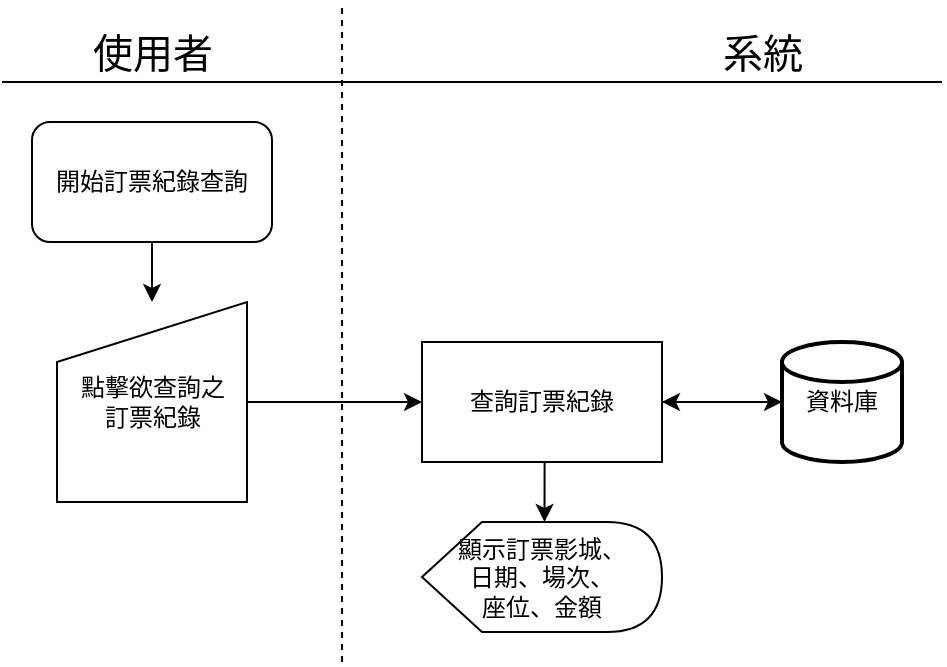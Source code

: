 <mxfile version="13.0.3" type="device"><diagram id="CW_Fa7CK93h9L_DmG8Jj" name="第1頁"><mxGraphModel dx="1038" dy="607" grid="1" gridSize="10" guides="1" tooltips="1" connect="1" arrows="1" fold="1" page="1" pageScale="1" pageWidth="827" pageHeight="1169" math="0" shadow="0"><root><mxCell id="0"/><mxCell id="1" parent="0"/><mxCell id="q7aJEL2P4mU2ruvzePHN-1" value="&lt;font style=&quot;font-size: 20px&quot;&gt;使用者&lt;/font&gt;" style="text;html=1;align=center;verticalAlign=middle;resizable=0;points=[];autosize=1;" vertex="1" parent="1"><mxGeometry x="115" y="55" width="80" height="20" as="geometry"/></mxCell><mxCell id="q7aJEL2P4mU2ruvzePHN-2" value="&lt;font style=&quot;font-size: 20px&quot;&gt;系統&lt;/font&gt;" style="text;html=1;align=center;verticalAlign=middle;resizable=0;points=[];autosize=1;" vertex="1" parent="1"><mxGeometry x="430" y="55" width="60" height="20" as="geometry"/></mxCell><mxCell id="q7aJEL2P4mU2ruvzePHN-6" style="edgeStyle=orthogonalEdgeStyle;rounded=0;orthogonalLoop=1;jettySize=auto;html=1;exitX=0.5;exitY=1;exitDx=0;exitDy=0;" edge="1" parent="1" source="q7aJEL2P4mU2ruvzePHN-3" target="q7aJEL2P4mU2ruvzePHN-5"><mxGeometry relative="1" as="geometry"/></mxCell><mxCell id="q7aJEL2P4mU2ruvzePHN-3" value="開始訂票紀錄查詢" style="rounded=1;whiteSpace=wrap;html=1;" vertex="1" parent="1"><mxGeometry x="95" y="100" width="120" height="60" as="geometry"/></mxCell><mxCell id="q7aJEL2P4mU2ruvzePHN-4" value="" style="endArrow=none;html=1;" edge="1" parent="1"><mxGeometry width="50" height="50" relative="1" as="geometry"><mxPoint x="80" y="80" as="sourcePoint"/><mxPoint x="550" y="80" as="targetPoint"/></mxGeometry></mxCell><mxCell id="q7aJEL2P4mU2ruvzePHN-10" style="edgeStyle=orthogonalEdgeStyle;rounded=0;orthogonalLoop=1;jettySize=auto;html=1;exitX=1;exitY=0.5;exitDx=0;exitDy=0;entryX=0;entryY=0.5;entryDx=0;entryDy=0;" edge="1" parent="1" source="q7aJEL2P4mU2ruvzePHN-5" target="q7aJEL2P4mU2ruvzePHN-7"><mxGeometry relative="1" as="geometry"/></mxCell><mxCell id="q7aJEL2P4mU2ruvzePHN-5" value="點擊欲查詢之&lt;br&gt;訂票紀錄" style="shape=manualInput;whiteSpace=wrap;html=1;" vertex="1" parent="1"><mxGeometry x="107.5" y="190" width="95" height="100" as="geometry"/></mxCell><mxCell id="q7aJEL2P4mU2ruvzePHN-20" style="edgeStyle=orthogonalEdgeStyle;rounded=0;orthogonalLoop=1;jettySize=auto;html=1;exitX=1;exitY=0.5;exitDx=0;exitDy=0;entryX=0;entryY=0.5;entryDx=0;entryDy=0;entryPerimeter=0;" edge="1" parent="1" source="q7aJEL2P4mU2ruvzePHN-7" target="q7aJEL2P4mU2ruvzePHN-11"><mxGeometry relative="1" as="geometry"><mxPoint x="470" y="240" as="targetPoint"/></mxGeometry></mxCell><mxCell id="q7aJEL2P4mU2ruvzePHN-24" style="edgeStyle=orthogonalEdgeStyle;rounded=0;orthogonalLoop=1;jettySize=auto;html=1;exitX=0.5;exitY=1;exitDx=0;exitDy=0;entryX=0;entryY=0;entryDx=61.25;entryDy=0;entryPerimeter=0;" edge="1" parent="1" source="q7aJEL2P4mU2ruvzePHN-7" target="q7aJEL2P4mU2ruvzePHN-8"><mxGeometry relative="1" as="geometry"/></mxCell><mxCell id="q7aJEL2P4mU2ruvzePHN-7" value="查詢訂票紀錄" style="rounded=0;whiteSpace=wrap;html=1;" vertex="1" parent="1"><mxGeometry x="290" y="210" width="120" height="60" as="geometry"/></mxCell><mxCell id="q7aJEL2P4mU2ruvzePHN-8" value="顯示訂票影城、&lt;br&gt;日期、場次、&lt;br&gt;座位、金額" style="shape=display;whiteSpace=wrap;html=1;" vertex="1" parent="1"><mxGeometry x="290" y="300" width="120" height="55" as="geometry"/></mxCell><mxCell id="q7aJEL2P4mU2ruvzePHN-21" style="edgeStyle=orthogonalEdgeStyle;rounded=0;orthogonalLoop=1;jettySize=auto;html=1;entryX=1;entryY=0.5;entryDx=0;entryDy=0;" edge="1" parent="1" source="q7aJEL2P4mU2ruvzePHN-11" target="q7aJEL2P4mU2ruvzePHN-7"><mxGeometry relative="1" as="geometry"/></mxCell><mxCell id="q7aJEL2P4mU2ruvzePHN-11" value="資料庫" style="strokeWidth=2;html=1;shape=mxgraph.flowchart.database;whiteSpace=wrap;" vertex="1" parent="1"><mxGeometry x="470" y="210" width="60" height="60" as="geometry"/></mxCell><mxCell id="q7aJEL2P4mU2ruvzePHN-19" style="edgeStyle=orthogonalEdgeStyle;rounded=0;orthogonalLoop=1;jettySize=auto;html=1;entryX=1;entryY=0.5;entryDx=0;entryDy=0;" edge="1" parent="1" target="q7aJEL2P4mU2ruvzePHN-7"><mxGeometry relative="1" as="geometry"><mxPoint x="410" y="240" as="sourcePoint"/></mxGeometry></mxCell><mxCell id="q7aJEL2P4mU2ruvzePHN-23" value="" style="endArrow=none;dashed=1;html=1;" edge="1" parent="1"><mxGeometry width="50" height="50" relative="1" as="geometry"><mxPoint x="250" y="370" as="sourcePoint"/><mxPoint x="250" y="40" as="targetPoint"/></mxGeometry></mxCell></root></mxGraphModel></diagram></mxfile>